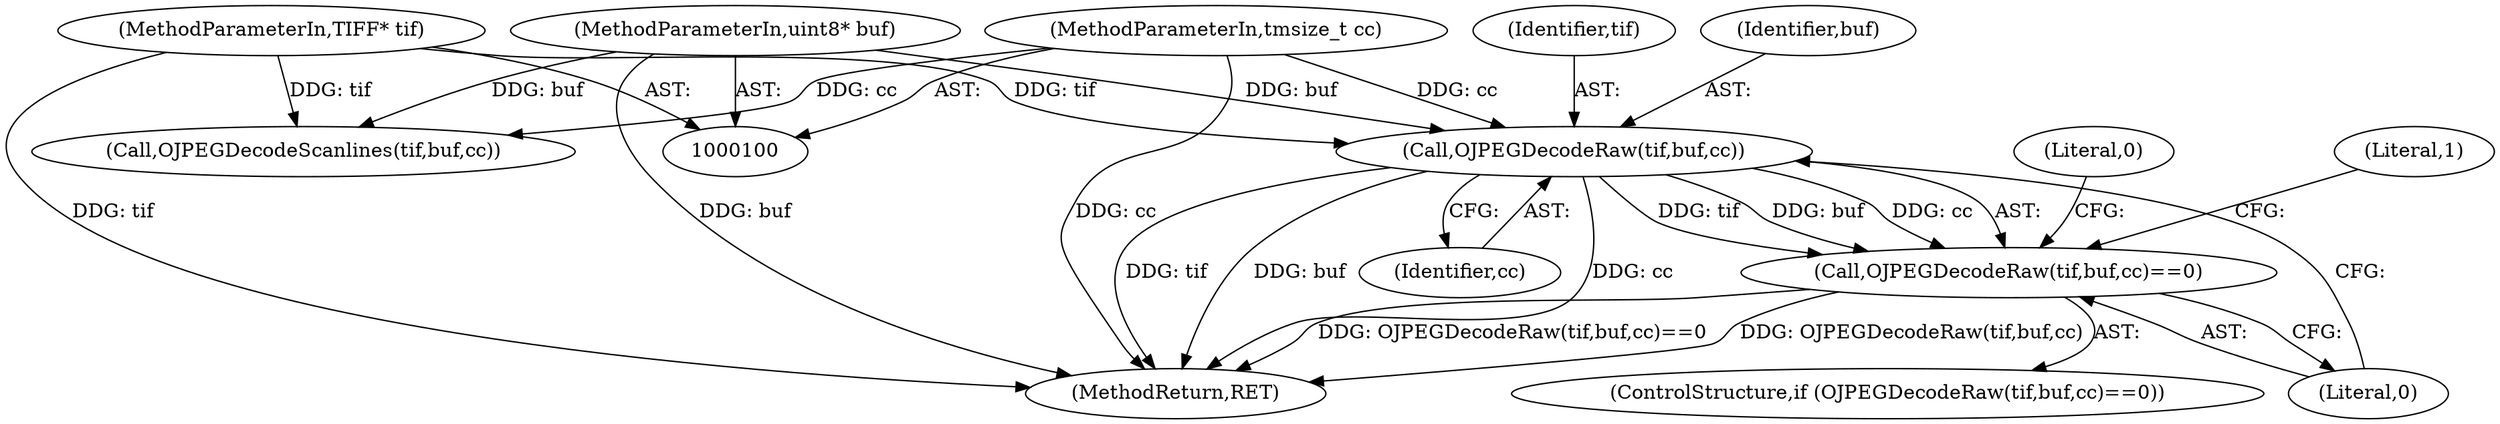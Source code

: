 digraph "0_libtiff_43bc256d8ae44b92d2734a3c5bc73957a4d7c1ec@pointer" {
"1000144" [label="(Call,OJPEGDecodeRaw(tif,buf,cc))"];
"1000101" [label="(MethodParameterIn,TIFF* tif)"];
"1000102" [label="(MethodParameterIn,uint8* buf)"];
"1000103" [label="(MethodParameterIn,tmsize_t cc)"];
"1000143" [label="(Call,OJPEGDecodeRaw(tif,buf,cc)==0)"];
"1000144" [label="(Call,OJPEGDecodeRaw(tif,buf,cc))"];
"1000148" [label="(Literal,0)"];
"1000101" [label="(MethodParameterIn,TIFF* tif)"];
"1000155" [label="(Call,OJPEGDecodeScanlines(tif,buf,cc))"];
"1000146" [label="(Identifier,buf)"];
"1000102" [label="(MethodParameterIn,uint8* buf)"];
"1000150" [label="(Literal,0)"];
"1000164" [label="(MethodReturn,RET)"];
"1000147" [label="(Identifier,cc)"];
"1000163" [label="(Literal,1)"];
"1000143" [label="(Call,OJPEGDecodeRaw(tif,buf,cc)==0)"];
"1000103" [label="(MethodParameterIn,tmsize_t cc)"];
"1000142" [label="(ControlStructure,if (OJPEGDecodeRaw(tif,buf,cc)==0))"];
"1000145" [label="(Identifier,tif)"];
"1000144" -> "1000143"  [label="AST: "];
"1000144" -> "1000147"  [label="CFG: "];
"1000145" -> "1000144"  [label="AST: "];
"1000146" -> "1000144"  [label="AST: "];
"1000147" -> "1000144"  [label="AST: "];
"1000148" -> "1000144"  [label="CFG: "];
"1000144" -> "1000164"  [label="DDG: buf"];
"1000144" -> "1000164"  [label="DDG: tif"];
"1000144" -> "1000164"  [label="DDG: cc"];
"1000144" -> "1000143"  [label="DDG: tif"];
"1000144" -> "1000143"  [label="DDG: buf"];
"1000144" -> "1000143"  [label="DDG: cc"];
"1000101" -> "1000144"  [label="DDG: tif"];
"1000102" -> "1000144"  [label="DDG: buf"];
"1000103" -> "1000144"  [label="DDG: cc"];
"1000101" -> "1000100"  [label="AST: "];
"1000101" -> "1000164"  [label="DDG: tif"];
"1000101" -> "1000155"  [label="DDG: tif"];
"1000102" -> "1000100"  [label="AST: "];
"1000102" -> "1000164"  [label="DDG: buf"];
"1000102" -> "1000155"  [label="DDG: buf"];
"1000103" -> "1000100"  [label="AST: "];
"1000103" -> "1000164"  [label="DDG: cc"];
"1000103" -> "1000155"  [label="DDG: cc"];
"1000143" -> "1000142"  [label="AST: "];
"1000143" -> "1000148"  [label="CFG: "];
"1000148" -> "1000143"  [label="AST: "];
"1000150" -> "1000143"  [label="CFG: "];
"1000163" -> "1000143"  [label="CFG: "];
"1000143" -> "1000164"  [label="DDG: OJPEGDecodeRaw(tif,buf,cc)"];
"1000143" -> "1000164"  [label="DDG: OJPEGDecodeRaw(tif,buf,cc)==0"];
}
